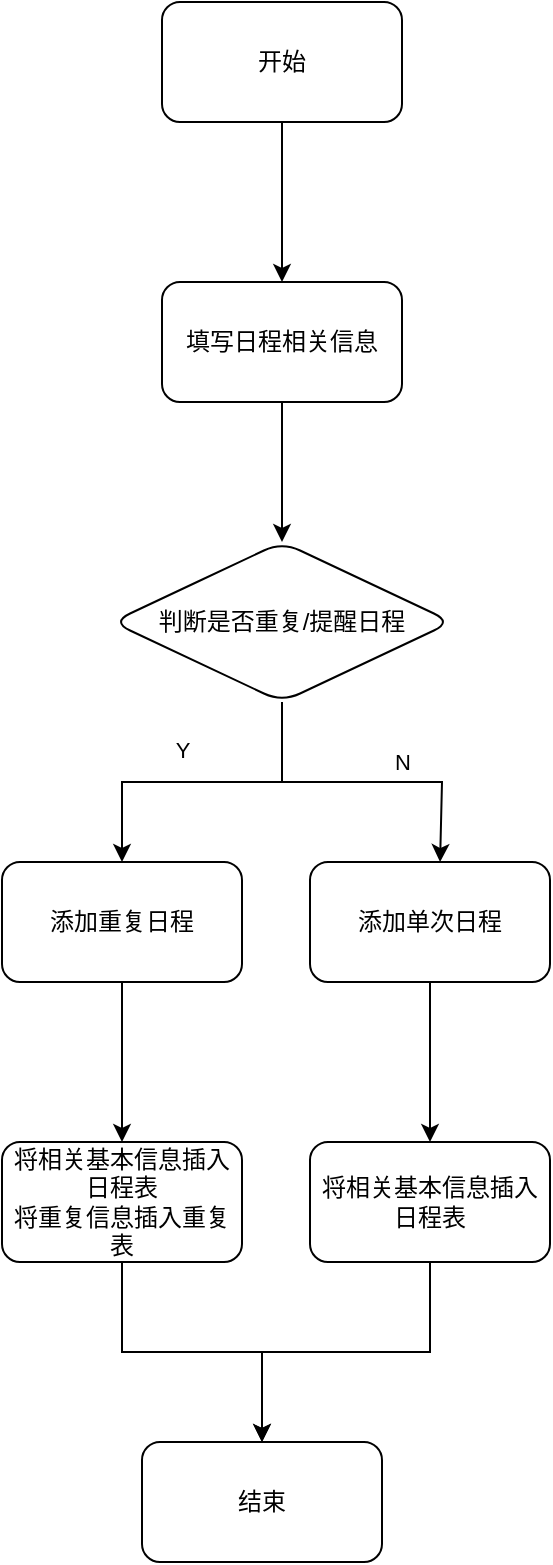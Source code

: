 <mxfile version="20.3.6" type="github" pages="2">
  <diagram id="MAB1h8szgi0ODXyEpnny" name="添加重复日程">
    <mxGraphModel dx="926" dy="537" grid="1" gridSize="10" guides="1" tooltips="1" connect="1" arrows="1" fold="1" page="1" pageScale="1" pageWidth="827" pageHeight="1169" math="0" shadow="0">
      <root>
        <mxCell id="0" />
        <mxCell id="1" parent="0" />
        <mxCell id="XIn_PPfGevVVOircJP2H-5" value="" style="edgeStyle=orthogonalEdgeStyle;rounded=0;orthogonalLoop=1;jettySize=auto;html=1;" edge="1" parent="1" source="XIn_PPfGevVVOircJP2H-1" target="XIn_PPfGevVVOircJP2H-4">
          <mxGeometry relative="1" as="geometry" />
        </mxCell>
        <mxCell id="XIn_PPfGevVVOircJP2H-1" value="开始" style="rounded=1;whiteSpace=wrap;html=1;" vertex="1" parent="1">
          <mxGeometry x="220" y="230" width="120" height="60" as="geometry" />
        </mxCell>
        <mxCell id="XIn_PPfGevVVOircJP2H-7" value="" style="edgeStyle=orthogonalEdgeStyle;rounded=0;orthogonalLoop=1;jettySize=auto;html=1;" edge="1" parent="1" source="XIn_PPfGevVVOircJP2H-4" target="XIn_PPfGevVVOircJP2H-6">
          <mxGeometry relative="1" as="geometry" />
        </mxCell>
        <mxCell id="XIn_PPfGevVVOircJP2H-4" value="填写日程相关信息" style="whiteSpace=wrap;html=1;rounded=1;" vertex="1" parent="1">
          <mxGeometry x="220" y="370" width="120" height="60" as="geometry" />
        </mxCell>
        <mxCell id="XIn_PPfGevVVOircJP2H-9" value="" style="edgeStyle=orthogonalEdgeStyle;rounded=0;orthogonalLoop=1;jettySize=auto;html=1;" edge="1" parent="1" source="XIn_PPfGevVVOircJP2H-6" target="XIn_PPfGevVVOircJP2H-8">
          <mxGeometry relative="1" as="geometry" />
        </mxCell>
        <mxCell id="XIn_PPfGevVVOircJP2H-10" value="Y" style="edgeLabel;html=1;align=center;verticalAlign=middle;resizable=0;points=[];" vertex="1" connectable="0" parent="XIn_PPfGevVVOircJP2H-9">
          <mxGeometry x="-0.721" y="2" relative="1" as="geometry">
            <mxPoint x="-52" y="1" as="offset" />
          </mxGeometry>
        </mxCell>
        <mxCell id="XIn_PPfGevVVOircJP2H-6" value="判断是否重复/提醒日程" style="rhombus;whiteSpace=wrap;html=1;rounded=1;" vertex="1" parent="1">
          <mxGeometry x="195" y="500" width="170" height="80" as="geometry" />
        </mxCell>
        <mxCell id="XIn_PPfGevVVOircJP2H-17" value="" style="edgeStyle=orthogonalEdgeStyle;rounded=0;orthogonalLoop=1;jettySize=auto;html=1;" edge="1" parent="1" source="XIn_PPfGevVVOircJP2H-8" target="XIn_PPfGevVVOircJP2H-16">
          <mxGeometry relative="1" as="geometry" />
        </mxCell>
        <mxCell id="XIn_PPfGevVVOircJP2H-8" value="添加重复日程" style="whiteSpace=wrap;html=1;rounded=1;" vertex="1" parent="1">
          <mxGeometry x="140" y="660" width="120" height="60" as="geometry" />
        </mxCell>
        <mxCell id="XIn_PPfGevVVOircJP2H-19" value="" style="edgeStyle=orthogonalEdgeStyle;rounded=0;orthogonalLoop=1;jettySize=auto;html=1;" edge="1" parent="1" source="XIn_PPfGevVVOircJP2H-11" target="XIn_PPfGevVVOircJP2H-18">
          <mxGeometry relative="1" as="geometry" />
        </mxCell>
        <mxCell id="XIn_PPfGevVVOircJP2H-11" value="添加单次日程" style="whiteSpace=wrap;html=1;rounded=1;" vertex="1" parent="1">
          <mxGeometry x="294" y="660" width="120" height="60" as="geometry" />
        </mxCell>
        <mxCell id="XIn_PPfGevVVOircJP2H-14" value="" style="endArrow=classic;html=1;rounded=0;exitX=0.5;exitY=1;exitDx=0;exitDy=0;entryX=0.542;entryY=0;entryDx=0;entryDy=0;entryPerimeter=0;" edge="1" parent="1" source="XIn_PPfGevVVOircJP2H-6" target="XIn_PPfGevVVOircJP2H-11">
          <mxGeometry width="50" height="50" relative="1" as="geometry">
            <mxPoint x="410" y="580" as="sourcePoint" />
            <mxPoint x="460" y="530" as="targetPoint" />
            <Array as="points">
              <mxPoint x="280" y="620" />
              <mxPoint x="360" y="620" />
            </Array>
          </mxGeometry>
        </mxCell>
        <mxCell id="XIn_PPfGevVVOircJP2H-15" value="N" style="edgeLabel;html=1;align=center;verticalAlign=middle;resizable=0;points=[];" vertex="1" connectable="0" parent="XIn_PPfGevVVOircJP2H-14">
          <mxGeometry x="0.175" y="2" relative="1" as="geometry">
            <mxPoint x="6" y="-8" as="offset" />
          </mxGeometry>
        </mxCell>
        <mxCell id="XIn_PPfGevVVOircJP2H-21" value="" style="edgeStyle=orthogonalEdgeStyle;rounded=0;orthogonalLoop=1;jettySize=auto;html=1;" edge="1" parent="1" source="XIn_PPfGevVVOircJP2H-16" target="XIn_PPfGevVVOircJP2H-20">
          <mxGeometry relative="1" as="geometry" />
        </mxCell>
        <mxCell id="XIn_PPfGevVVOircJP2H-16" value="将相关基本信息插入日程表&lt;br&gt;将重复信息插入重复表" style="whiteSpace=wrap;html=1;rounded=1;" vertex="1" parent="1">
          <mxGeometry x="140" y="800" width="120" height="60" as="geometry" />
        </mxCell>
        <mxCell id="XIn_PPfGevVVOircJP2H-22" value="" style="edgeStyle=orthogonalEdgeStyle;rounded=0;orthogonalLoop=1;jettySize=auto;html=1;" edge="1" parent="1" source="XIn_PPfGevVVOircJP2H-18" target="XIn_PPfGevVVOircJP2H-20">
          <mxGeometry relative="1" as="geometry" />
        </mxCell>
        <mxCell id="XIn_PPfGevVVOircJP2H-18" value="将相关基本信息插入日程表" style="whiteSpace=wrap;html=1;rounded=1;" vertex="1" parent="1">
          <mxGeometry x="294" y="800" width="120" height="60" as="geometry" />
        </mxCell>
        <mxCell id="XIn_PPfGevVVOircJP2H-20" value="结束" style="whiteSpace=wrap;html=1;rounded=1;" vertex="1" parent="1">
          <mxGeometry x="210" y="950" width="120" height="60" as="geometry" />
        </mxCell>
      </root>
    </mxGraphModel>
  </diagram>
  <diagram id="X82w-gaMkFgjlHrBTXcI" name="提醒">
    <mxGraphModel dx="926" dy="537" grid="1" gridSize="10" guides="1" tooltips="1" connect="1" arrows="1" fold="1" page="1" pageScale="1" pageWidth="827" pageHeight="1169" math="0" shadow="0">
      <root>
        <mxCell id="0" />
        <mxCell id="1" parent="0" />
        <mxCell id="V8PgLpUywQVGaDF0U4Zf-1" value="" style="edgeStyle=orthogonalEdgeStyle;rounded=0;orthogonalLoop=1;jettySize=auto;html=1;" edge="1" parent="1" source="V8PgLpUywQVGaDF0U4Zf-2" target="V8PgLpUywQVGaDF0U4Zf-4">
          <mxGeometry relative="1" as="geometry" />
        </mxCell>
        <mxCell id="V8PgLpUywQVGaDF0U4Zf-2" value="开始" style="rounded=1;whiteSpace=wrap;html=1;" vertex="1" parent="1">
          <mxGeometry x="220" y="230" width="120" height="60" as="geometry" />
        </mxCell>
        <mxCell id="V8PgLpUywQVGaDF0U4Zf-3" value="" style="edgeStyle=orthogonalEdgeStyle;rounded=0;orthogonalLoop=1;jettySize=auto;html=1;" edge="1" parent="1" source="V8PgLpUywQVGaDF0U4Zf-4" target="V8PgLpUywQVGaDF0U4Zf-7">
          <mxGeometry relative="1" as="geometry" />
        </mxCell>
        <mxCell id="V8PgLpUywQVGaDF0U4Zf-4" value="填写日程相关信息" style="whiteSpace=wrap;html=1;rounded=1;" vertex="1" parent="1">
          <mxGeometry x="220" y="370" width="120" height="60" as="geometry" />
        </mxCell>
        <mxCell id="V8PgLpUywQVGaDF0U4Zf-5" value="" style="edgeStyle=orthogonalEdgeStyle;rounded=0;orthogonalLoop=1;jettySize=auto;html=1;" edge="1" parent="1" source="V8PgLpUywQVGaDF0U4Zf-7" target="V8PgLpUywQVGaDF0U4Zf-9">
          <mxGeometry relative="1" as="geometry" />
        </mxCell>
        <mxCell id="V8PgLpUywQVGaDF0U4Zf-6" value="Y" style="edgeLabel;html=1;align=center;verticalAlign=middle;resizable=0;points=[];" vertex="1" connectable="0" parent="V8PgLpUywQVGaDF0U4Zf-5">
          <mxGeometry x="-0.721" y="2" relative="1" as="geometry">
            <mxPoint x="-52" y="1" as="offset" />
          </mxGeometry>
        </mxCell>
        <mxCell id="V8PgLpUywQVGaDF0U4Zf-7" value="判断是否重复日程" style="rhombus;whiteSpace=wrap;html=1;rounded=1;" vertex="1" parent="1">
          <mxGeometry x="195" y="500" width="170" height="80" as="geometry" />
        </mxCell>
        <mxCell id="V8PgLpUywQVGaDF0U4Zf-8" value="" style="edgeStyle=orthogonalEdgeStyle;rounded=0;orthogonalLoop=1;jettySize=auto;html=1;" edge="1" parent="1" source="V8PgLpUywQVGaDF0U4Zf-9" target="V8PgLpUywQVGaDF0U4Zf-15">
          <mxGeometry relative="1" as="geometry" />
        </mxCell>
        <mxCell id="V8PgLpUywQVGaDF0U4Zf-9" value="添加重复日程" style="whiteSpace=wrap;html=1;rounded=1;" vertex="1" parent="1">
          <mxGeometry x="140" y="660" width="120" height="60" as="geometry" />
        </mxCell>
        <mxCell id="V8PgLpUywQVGaDF0U4Zf-10" value="" style="edgeStyle=orthogonalEdgeStyle;rounded=0;orthogonalLoop=1;jettySize=auto;html=1;" edge="1" parent="1" source="V8PgLpUywQVGaDF0U4Zf-11" target="V8PgLpUywQVGaDF0U4Zf-17">
          <mxGeometry relative="1" as="geometry" />
        </mxCell>
        <mxCell id="V8PgLpUywQVGaDF0U4Zf-11" value="添加单次日程" style="whiteSpace=wrap;html=1;rounded=1;" vertex="1" parent="1">
          <mxGeometry x="294" y="660" width="120" height="60" as="geometry" />
        </mxCell>
        <mxCell id="V8PgLpUywQVGaDF0U4Zf-12" value="" style="endArrow=classic;html=1;rounded=0;exitX=0.5;exitY=1;exitDx=0;exitDy=0;entryX=0.542;entryY=0;entryDx=0;entryDy=0;entryPerimeter=0;" edge="1" parent="1" source="V8PgLpUywQVGaDF0U4Zf-7" target="V8PgLpUywQVGaDF0U4Zf-11">
          <mxGeometry width="50" height="50" relative="1" as="geometry">
            <mxPoint x="410" y="580" as="sourcePoint" />
            <mxPoint x="460" y="530" as="targetPoint" />
            <Array as="points">
              <mxPoint x="280" y="620" />
              <mxPoint x="360" y="620" />
            </Array>
          </mxGeometry>
        </mxCell>
        <mxCell id="V8PgLpUywQVGaDF0U4Zf-13" value="N" style="edgeLabel;html=1;align=center;verticalAlign=middle;resizable=0;points=[];" vertex="1" connectable="0" parent="V8PgLpUywQVGaDF0U4Zf-12">
          <mxGeometry x="0.175" y="2" relative="1" as="geometry">
            <mxPoint x="6" y="-8" as="offset" />
          </mxGeometry>
        </mxCell>
        <mxCell id="V8PgLpUywQVGaDF0U4Zf-14" value="" style="edgeStyle=orthogonalEdgeStyle;rounded=0;orthogonalLoop=1;jettySize=auto;html=1;" edge="1" parent="1" source="V8PgLpUywQVGaDF0U4Zf-15" target="V8PgLpUywQVGaDF0U4Zf-18">
          <mxGeometry relative="1" as="geometry" />
        </mxCell>
        <mxCell id="V8PgLpUywQVGaDF0U4Zf-15" value="将相关基本信息插入日程表&lt;br&gt;将重复信息插入重复表" style="whiteSpace=wrap;html=1;rounded=1;" vertex="1" parent="1">
          <mxGeometry x="140" y="800" width="120" height="60" as="geometry" />
        </mxCell>
        <mxCell id="V8PgLpUywQVGaDF0U4Zf-16" value="" style="edgeStyle=orthogonalEdgeStyle;rounded=0;orthogonalLoop=1;jettySize=auto;html=1;" edge="1" parent="1" source="V8PgLpUywQVGaDF0U4Zf-17" target="V8PgLpUywQVGaDF0U4Zf-18">
          <mxGeometry relative="1" as="geometry" />
        </mxCell>
        <mxCell id="V8PgLpUywQVGaDF0U4Zf-17" value="将相关基本信息插入日程表" style="whiteSpace=wrap;html=1;rounded=1;" vertex="1" parent="1">
          <mxGeometry x="294" y="800" width="120" height="60" as="geometry" />
        </mxCell>
        <mxCell id="V8PgLpUywQVGaDF0U4Zf-18" value="结束" style="whiteSpace=wrap;html=1;rounded=1;" vertex="1" parent="1">
          <mxGeometry x="210" y="950" width="120" height="60" as="geometry" />
        </mxCell>
      </root>
    </mxGraphModel>
  </diagram>
</mxfile>
